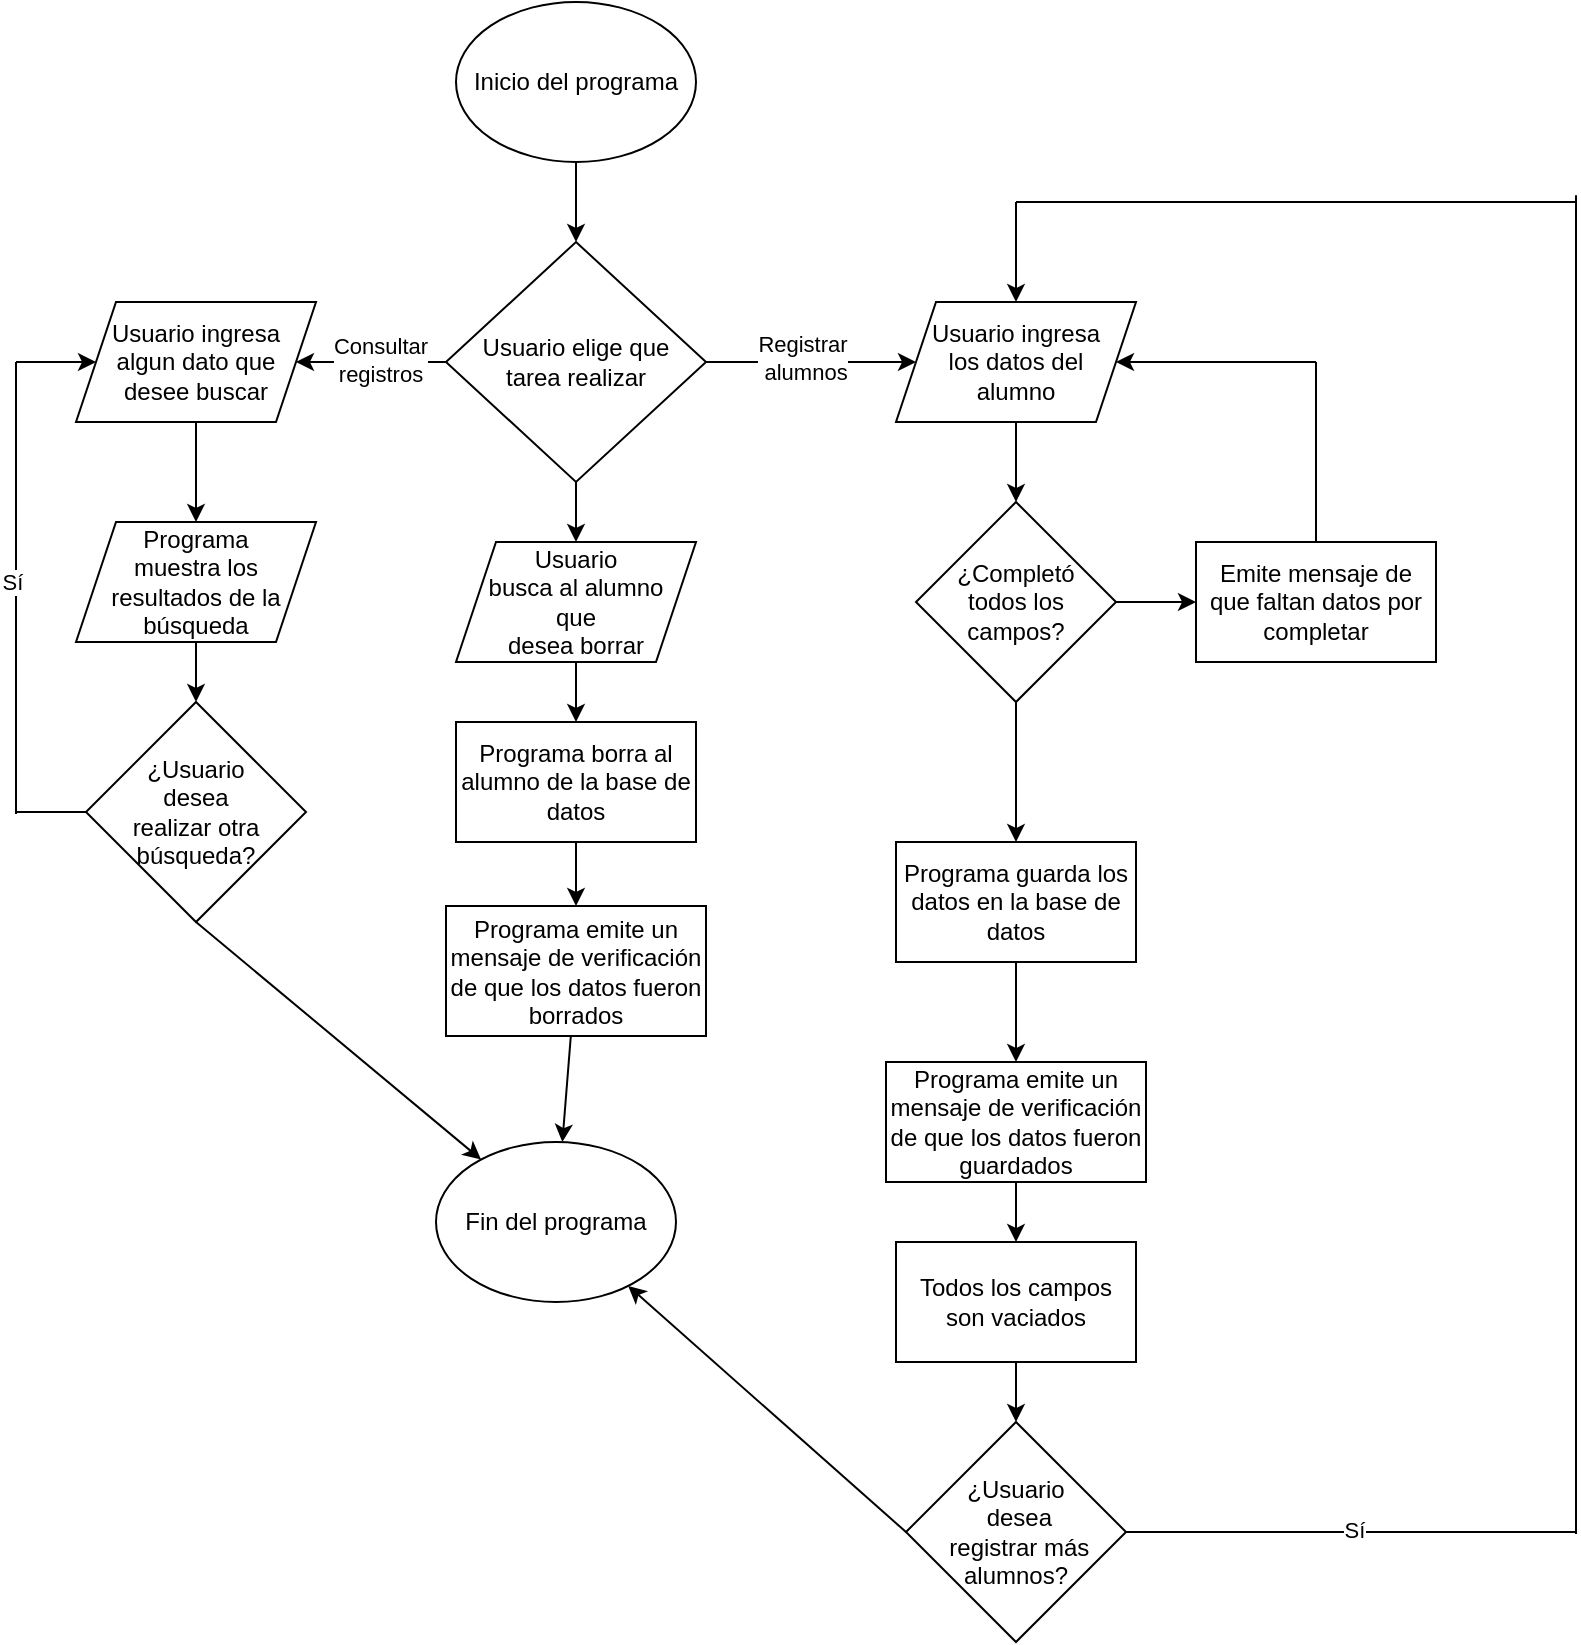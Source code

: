 <mxfile version="22.1.0" type="github">
  <diagram name="Página-1" id="WKfGE_DKbpOlmvXQyAlF">
    <mxGraphModel dx="540" dy="489" grid="1" gridSize="10" guides="1" tooltips="1" connect="1" arrows="1" fold="1" page="1" pageScale="1" pageWidth="827" pageHeight="1169" background="#ffffff" math="0" shadow="0">
      <root>
        <mxCell id="0" />
        <mxCell id="1" parent="0" />
        <mxCell id="qDodL4TTlgeJlps_Z1DH-34" value="" style="endArrow=none;html=1;rounded=0;" parent="1" edge="1">
          <mxGeometry width="50" height="50" relative="1" as="geometry">
            <mxPoint x="20" y="506" as="sourcePoint" />
            <mxPoint x="20" y="280" as="targetPoint" />
          </mxGeometry>
        </mxCell>
        <mxCell id="1IwwLl-TOFkEu13xddC0-7" value="" style="edgeStyle=orthogonalEdgeStyle;rounded=0;orthogonalLoop=1;jettySize=auto;html=1;" parent="1" source="qDodL4TTlgeJlps_Z1DH-2" edge="1">
          <mxGeometry relative="1" as="geometry">
            <mxPoint x="300" y="180" as="sourcePoint" />
            <mxPoint x="300" y="220" as="targetPoint" />
          </mxGeometry>
        </mxCell>
        <mxCell id="qDodL4TTlgeJlps_Z1DH-2" value="Inicio del programa" style="ellipse;whiteSpace=wrap;html=1;" parent="1" vertex="1">
          <mxGeometry x="240" y="100" width="120" height="80" as="geometry" />
        </mxCell>
        <mxCell id="qDodL4TTlgeJlps_Z1DH-4" value="Usuario elige que&lt;br&gt;tarea realizar" style="rhombus;whiteSpace=wrap;html=1;" parent="1" vertex="1">
          <mxGeometry x="235" y="220" width="130" height="120" as="geometry" />
        </mxCell>
        <mxCell id="qDodL4TTlgeJlps_Z1DH-6" value="" style="endArrow=classic;html=1;rounded=0;exitX=1;exitY=0.5;exitDx=0;exitDy=0;" parent="1" source="qDodL4TTlgeJlps_Z1DH-4" edge="1">
          <mxGeometry width="50" height="50" relative="1" as="geometry">
            <mxPoint x="390" y="300" as="sourcePoint" />
            <mxPoint x="470" y="280" as="targetPoint" />
          </mxGeometry>
        </mxCell>
        <mxCell id="qDodL4TTlgeJlps_Z1DH-7" value="Registrar&lt;br&gt;&amp;nbsp;alumnos" style="edgeLabel;html=1;align=center;verticalAlign=middle;resizable=0;points=[];" parent="qDodL4TTlgeJlps_Z1DH-6" vertex="1" connectable="0">
          <mxGeometry x="-0.536" y="-1" relative="1" as="geometry">
            <mxPoint x="23" y="-3" as="offset" />
          </mxGeometry>
        </mxCell>
        <mxCell id="qDodL4TTlgeJlps_Z1DH-9" value="" style="endArrow=classic;html=1;rounded=0;exitX=0;exitY=0.5;exitDx=0;exitDy=0;entryX=1;entryY=0.5;entryDx=0;entryDy=0;" parent="1" source="qDodL4TTlgeJlps_Z1DH-4" edge="1">
          <mxGeometry width="50" height="50" relative="1" as="geometry">
            <mxPoint x="120" y="310" as="sourcePoint" />
            <mxPoint x="160" y="280" as="targetPoint" />
          </mxGeometry>
        </mxCell>
        <mxCell id="qDodL4TTlgeJlps_Z1DH-10" value="Consultar&lt;br&gt;registros" style="edgeLabel;html=1;align=center;verticalAlign=middle;resizable=0;points=[];" parent="qDodL4TTlgeJlps_Z1DH-9" vertex="1" connectable="0">
          <mxGeometry x="0.316" y="3" relative="1" as="geometry">
            <mxPoint x="16" y="-4" as="offset" />
          </mxGeometry>
        </mxCell>
        <mxCell id="qDodL4TTlgeJlps_Z1DH-11" value="Usuario ingresa&lt;br&gt;los datos del&lt;br&gt;alumno" style="shape=parallelogram;perimeter=parallelogramPerimeter;whiteSpace=wrap;html=1;fixedSize=1;" parent="1" vertex="1">
          <mxGeometry x="460" y="250" width="120" height="60" as="geometry" />
        </mxCell>
        <mxCell id="qDodL4TTlgeJlps_Z1DH-12" value="Usuario ingresa&lt;br&gt;algun dato que&lt;br&gt;desee buscar" style="shape=parallelogram;perimeter=parallelogramPerimeter;whiteSpace=wrap;html=1;fixedSize=1;" parent="1" vertex="1">
          <mxGeometry x="50" y="250" width="120" height="60" as="geometry" />
        </mxCell>
        <mxCell id="qDodL4TTlgeJlps_Z1DH-13" value="Programa guarda los datos en la base de datos" style="rounded=0;whiteSpace=wrap;html=1;" parent="1" vertex="1">
          <mxGeometry x="460" y="520" width="120" height="60" as="geometry" />
        </mxCell>
        <mxCell id="qDodL4TTlgeJlps_Z1DH-14" value="" style="endArrow=classic;html=1;rounded=0;" parent="1" source="qDodL4TTlgeJlps_Z1DH-11" target="qDodL4TTlgeJlps_Z1DH-19" edge="1">
          <mxGeometry width="50" height="50" relative="1" as="geometry">
            <mxPoint x="500" y="460" as="sourcePoint" />
            <mxPoint x="500" y="340" as="targetPoint" />
          </mxGeometry>
        </mxCell>
        <mxCell id="qDodL4TTlgeJlps_Z1DH-15" value="Programa emite un mensaje de verificación de que los datos fueron guardados" style="rounded=0;whiteSpace=wrap;html=1;" parent="1" vertex="1">
          <mxGeometry x="455" y="630" width="130" height="60" as="geometry" />
        </mxCell>
        <mxCell id="qDodL4TTlgeJlps_Z1DH-16" value="" style="endArrow=classic;html=1;rounded=0;" parent="1" source="qDodL4TTlgeJlps_Z1DH-13" target="qDodL4TTlgeJlps_Z1DH-15" edge="1">
          <mxGeometry width="50" height="50" relative="1" as="geometry">
            <mxPoint x="570" y="650" as="sourcePoint" />
            <mxPoint x="620" y="600" as="targetPoint" />
          </mxGeometry>
        </mxCell>
        <mxCell id="qDodL4TTlgeJlps_Z1DH-17" value="Programa&lt;br&gt;muestra los&lt;br&gt;resultados de la&lt;br&gt;búsqueda" style="shape=parallelogram;perimeter=parallelogramPerimeter;whiteSpace=wrap;html=1;fixedSize=1;" parent="1" vertex="1">
          <mxGeometry x="50" y="360" width="120" height="60" as="geometry" />
        </mxCell>
        <mxCell id="qDodL4TTlgeJlps_Z1DH-18" value="" style="endArrow=classic;html=1;rounded=0;" parent="1" source="qDodL4TTlgeJlps_Z1DH-12" target="qDodL4TTlgeJlps_Z1DH-17" edge="1">
          <mxGeometry width="50" height="50" relative="1" as="geometry">
            <mxPoint x="260" y="460" as="sourcePoint" />
            <mxPoint x="310" y="410" as="targetPoint" />
          </mxGeometry>
        </mxCell>
        <mxCell id="qDodL4TTlgeJlps_Z1DH-19" value="¿Completó &lt;br&gt;todos los campos?" style="rhombus;whiteSpace=wrap;html=1;" parent="1" vertex="1">
          <mxGeometry x="470" y="350" width="100" height="100" as="geometry" />
        </mxCell>
        <mxCell id="qDodL4TTlgeJlps_Z1DH-20" value="" style="endArrow=classic;html=1;rounded=0;" parent="1" source="qDodL4TTlgeJlps_Z1DH-19" target="qDodL4TTlgeJlps_Z1DH-13" edge="1">
          <mxGeometry width="50" height="50" relative="1" as="geometry">
            <mxPoint x="530" y="560" as="sourcePoint" />
            <mxPoint x="580" y="510" as="targetPoint" />
          </mxGeometry>
        </mxCell>
        <mxCell id="qDodL4TTlgeJlps_Z1DH-21" value="" style="endArrow=classic;html=1;rounded=0;exitX=1;exitY=0.5;exitDx=0;exitDy=0;entryX=0;entryY=0.5;entryDx=0;entryDy=0;" parent="1" source="qDodL4TTlgeJlps_Z1DH-19" target="qDodL4TTlgeJlps_Z1DH-22" edge="1">
          <mxGeometry width="50" height="50" relative="1" as="geometry">
            <mxPoint x="530" y="560" as="sourcePoint" />
            <mxPoint x="580" y="510" as="targetPoint" />
          </mxGeometry>
        </mxCell>
        <mxCell id="qDodL4TTlgeJlps_Z1DH-22" value="Emite mensaje de que faltan datos por completar" style="rounded=0;whiteSpace=wrap;html=1;" parent="1" vertex="1">
          <mxGeometry x="610" y="370" width="120" height="60" as="geometry" />
        </mxCell>
        <mxCell id="qDodL4TTlgeJlps_Z1DH-25" value="" style="endArrow=none;html=1;rounded=0;" parent="1" edge="1">
          <mxGeometry width="50" height="50" relative="1" as="geometry">
            <mxPoint x="670" y="370" as="sourcePoint" />
            <mxPoint x="670" y="280" as="targetPoint" />
          </mxGeometry>
        </mxCell>
        <mxCell id="qDodL4TTlgeJlps_Z1DH-26" value="" style="endArrow=classic;html=1;rounded=0;entryX=1;entryY=0.5;entryDx=0;entryDy=0;" parent="1" target="qDodL4TTlgeJlps_Z1DH-11" edge="1">
          <mxGeometry width="50" height="50" relative="1" as="geometry">
            <mxPoint x="670" y="280" as="sourcePoint" />
            <mxPoint x="770" y="430" as="targetPoint" />
          </mxGeometry>
        </mxCell>
        <mxCell id="qDodL4TTlgeJlps_Z1DH-27" value="Todos los campos son vaciados" style="rounded=0;whiteSpace=wrap;html=1;" parent="1" vertex="1">
          <mxGeometry x="460" y="720" width="120" height="60" as="geometry" />
        </mxCell>
        <mxCell id="qDodL4TTlgeJlps_Z1DH-28" value="¿Usuario&lt;br&gt;&amp;nbsp;desea&lt;br&gt;&amp;nbsp;registrar&amp;nbsp;más alumnos?" style="rhombus;whiteSpace=wrap;html=1;" parent="1" vertex="1">
          <mxGeometry x="465" y="810" width="110" height="110" as="geometry" />
        </mxCell>
        <mxCell id="qDodL4TTlgeJlps_Z1DH-30" value="¿Usuario&lt;br&gt;desea&lt;br&gt;realizar otra&lt;br&gt;búsqueda?" style="rhombus;whiteSpace=wrap;html=1;" parent="1" vertex="1">
          <mxGeometry x="55" y="450" width="110" height="110" as="geometry" />
        </mxCell>
        <mxCell id="qDodL4TTlgeJlps_Z1DH-31" value="" style="endArrow=classic;html=1;rounded=0;" parent="1" source="qDodL4TTlgeJlps_Z1DH-17" target="qDodL4TTlgeJlps_Z1DH-30" edge="1">
          <mxGeometry width="50" height="50" relative="1" as="geometry">
            <mxPoint x="250" y="520" as="sourcePoint" />
            <mxPoint x="300" y="470" as="targetPoint" />
          </mxGeometry>
        </mxCell>
        <mxCell id="qDodL4TTlgeJlps_Z1DH-32" value="" style="endArrow=none;html=1;rounded=0;exitX=0;exitY=0.5;exitDx=0;exitDy=0;" parent="1" source="qDodL4TTlgeJlps_Z1DH-30" edge="1">
          <mxGeometry width="50" height="50" relative="1" as="geometry">
            <mxPoint x="130" y="430" as="sourcePoint" />
            <mxPoint x="20" y="505" as="targetPoint" />
          </mxGeometry>
        </mxCell>
        <mxCell id="qDodL4TTlgeJlps_Z1DH-33" value="Sí" style="edgeLabel;html=1;align=center;verticalAlign=middle;resizable=0;points=[];" parent="qDodL4TTlgeJlps_Z1DH-32" vertex="1" connectable="0">
          <mxGeometry x="0.257" relative="1" as="geometry">
            <mxPoint x="-15" y="-115" as="offset" />
          </mxGeometry>
        </mxCell>
        <mxCell id="qDodL4TTlgeJlps_Z1DH-35" value="" style="endArrow=classic;html=1;rounded=0;entryX=0;entryY=0.5;entryDx=0;entryDy=0;" parent="1" target="qDodL4TTlgeJlps_Z1DH-12" edge="1">
          <mxGeometry width="50" height="50" relative="1" as="geometry">
            <mxPoint x="20" y="280" as="sourcePoint" />
            <mxPoint x="180" y="380" as="targetPoint" />
          </mxGeometry>
        </mxCell>
        <mxCell id="qDodL4TTlgeJlps_Z1DH-37" value="" style="endArrow=classic;html=1;rounded=0;" parent="1" source="qDodL4TTlgeJlps_Z1DH-15" target="qDodL4TTlgeJlps_Z1DH-27" edge="1">
          <mxGeometry width="50" height="50" relative="1" as="geometry">
            <mxPoint x="550" y="770" as="sourcePoint" />
            <mxPoint x="600" y="720" as="targetPoint" />
          </mxGeometry>
        </mxCell>
        <mxCell id="qDodL4TTlgeJlps_Z1DH-38" value="" style="endArrow=classic;html=1;rounded=0;" parent="1" source="qDodL4TTlgeJlps_Z1DH-27" target="qDodL4TTlgeJlps_Z1DH-28" edge="1">
          <mxGeometry width="50" height="50" relative="1" as="geometry">
            <mxPoint x="550" y="770" as="sourcePoint" />
            <mxPoint x="600" y="720" as="targetPoint" />
          </mxGeometry>
        </mxCell>
        <mxCell id="qDodL4TTlgeJlps_Z1DH-39" value="" style="endArrow=none;html=1;rounded=0;exitX=1;exitY=0.5;exitDx=0;exitDy=0;" parent="1" source="qDodL4TTlgeJlps_Z1DH-28" edge="1">
          <mxGeometry width="50" height="50" relative="1" as="geometry">
            <mxPoint x="670" y="840" as="sourcePoint" />
            <mxPoint x="800" y="865" as="targetPoint" />
          </mxGeometry>
        </mxCell>
        <mxCell id="qDodL4TTlgeJlps_Z1DH-44" value="Sí" style="edgeLabel;html=1;align=center;verticalAlign=middle;resizable=0;points=[];" parent="qDodL4TTlgeJlps_Z1DH-39" vertex="1" connectable="0">
          <mxGeometry x="0.011" y="1" relative="1" as="geometry">
            <mxPoint as="offset" />
          </mxGeometry>
        </mxCell>
        <mxCell id="qDodL4TTlgeJlps_Z1DH-40" value="" style="endArrow=none;html=1;rounded=0;" parent="1" edge="1">
          <mxGeometry width="50" height="50" relative="1" as="geometry">
            <mxPoint x="800" y="866" as="sourcePoint" />
            <mxPoint x="800" y="196.667" as="targetPoint" />
          </mxGeometry>
        </mxCell>
        <mxCell id="qDodL4TTlgeJlps_Z1DH-41" value="" style="endArrow=none;html=1;rounded=0;" parent="1" edge="1">
          <mxGeometry width="50" height="50" relative="1" as="geometry">
            <mxPoint x="520" y="200" as="sourcePoint" />
            <mxPoint x="800" y="200" as="targetPoint" />
          </mxGeometry>
        </mxCell>
        <mxCell id="qDodL4TTlgeJlps_Z1DH-42" value="" style="endArrow=classic;html=1;rounded=0;entryX=0.5;entryY=0;entryDx=0;entryDy=0;" parent="1" target="qDodL4TTlgeJlps_Z1DH-11" edge="1">
          <mxGeometry width="50" height="50" relative="1" as="geometry">
            <mxPoint x="520" y="200" as="sourcePoint" />
            <mxPoint x="720" y="310" as="targetPoint" />
          </mxGeometry>
        </mxCell>
        <mxCell id="qDodL4TTlgeJlps_Z1DH-46" value="Fin del programa" style="ellipse;whiteSpace=wrap;html=1;" parent="1" vertex="1">
          <mxGeometry x="230" y="670" width="120" height="80" as="geometry" />
        </mxCell>
        <mxCell id="qDodL4TTlgeJlps_Z1DH-48" value="" style="endArrow=classic;html=1;rounded=0;exitX=0.5;exitY=1;exitDx=0;exitDy=0;" parent="1" source="qDodL4TTlgeJlps_Z1DH-30" target="qDodL4TTlgeJlps_Z1DH-46" edge="1">
          <mxGeometry width="50" height="50" relative="1" as="geometry">
            <mxPoint x="300" y="740" as="sourcePoint" />
            <mxPoint x="350" y="690" as="targetPoint" />
          </mxGeometry>
        </mxCell>
        <mxCell id="qDodL4TTlgeJlps_Z1DH-49" value="" style="endArrow=classic;html=1;rounded=0;exitX=0;exitY=0.5;exitDx=0;exitDy=0;" parent="1" source="qDodL4TTlgeJlps_Z1DH-28" target="qDodL4TTlgeJlps_Z1DH-46" edge="1">
          <mxGeometry width="50" height="50" relative="1" as="geometry">
            <mxPoint x="300" y="740" as="sourcePoint" />
            <mxPoint x="350" y="690" as="targetPoint" />
          </mxGeometry>
        </mxCell>
        <mxCell id="jps-R7Y1zyWRvV9jBimj-1" value="Usuario &lt;br&gt;busca al alumno &lt;br&gt;que &lt;br&gt;desea borrar" style="shape=parallelogram;perimeter=parallelogramPerimeter;whiteSpace=wrap;html=1;fixedSize=1;" vertex="1" parent="1">
          <mxGeometry x="240" y="370" width="120" height="60" as="geometry" />
        </mxCell>
        <mxCell id="jps-R7Y1zyWRvV9jBimj-2" value="Programa borra al alumno de la base de datos" style="rounded=0;whiteSpace=wrap;html=1;" vertex="1" parent="1">
          <mxGeometry x="240" y="460" width="120" height="60" as="geometry" />
        </mxCell>
        <mxCell id="jps-R7Y1zyWRvV9jBimj-3" value="Programa emite un mensaje de verificación de que los datos fueron borrados" style="rounded=0;whiteSpace=wrap;html=1;" vertex="1" parent="1">
          <mxGeometry x="235" y="552" width="130" height="65" as="geometry" />
        </mxCell>
        <mxCell id="jps-R7Y1zyWRvV9jBimj-4" value="" style="endArrow=classic;html=1;rounded=0;" edge="1" parent="1" source="jps-R7Y1zyWRvV9jBimj-1" target="jps-R7Y1zyWRvV9jBimj-2">
          <mxGeometry width="50" height="50" relative="1" as="geometry">
            <mxPoint x="300" y="540" as="sourcePoint" />
            <mxPoint x="350" y="490" as="targetPoint" />
          </mxGeometry>
        </mxCell>
        <mxCell id="jps-R7Y1zyWRvV9jBimj-5" value="" style="endArrow=classic;html=1;rounded=0;" edge="1" parent="1" source="jps-R7Y1zyWRvV9jBimj-2" target="jps-R7Y1zyWRvV9jBimj-3">
          <mxGeometry width="50" height="50" relative="1" as="geometry">
            <mxPoint x="300" y="540" as="sourcePoint" />
            <mxPoint x="350" y="490" as="targetPoint" />
          </mxGeometry>
        </mxCell>
        <mxCell id="jps-R7Y1zyWRvV9jBimj-7" value="" style="endArrow=classic;html=1;rounded=0;" edge="1" parent="1" source="jps-R7Y1zyWRvV9jBimj-3" target="qDodL4TTlgeJlps_Z1DH-46">
          <mxGeometry width="50" height="50" relative="1" as="geometry">
            <mxPoint x="300" y="540" as="sourcePoint" />
            <mxPoint x="350" y="490" as="targetPoint" />
          </mxGeometry>
        </mxCell>
        <mxCell id="jps-R7Y1zyWRvV9jBimj-9" value="" style="endArrow=classic;html=1;rounded=0;" edge="1" parent="1" target="jps-R7Y1zyWRvV9jBimj-1">
          <mxGeometry width="50" height="50" relative="1" as="geometry">
            <mxPoint x="300" y="340" as="sourcePoint" />
            <mxPoint x="350" y="290" as="targetPoint" />
          </mxGeometry>
        </mxCell>
      </root>
    </mxGraphModel>
  </diagram>
</mxfile>
